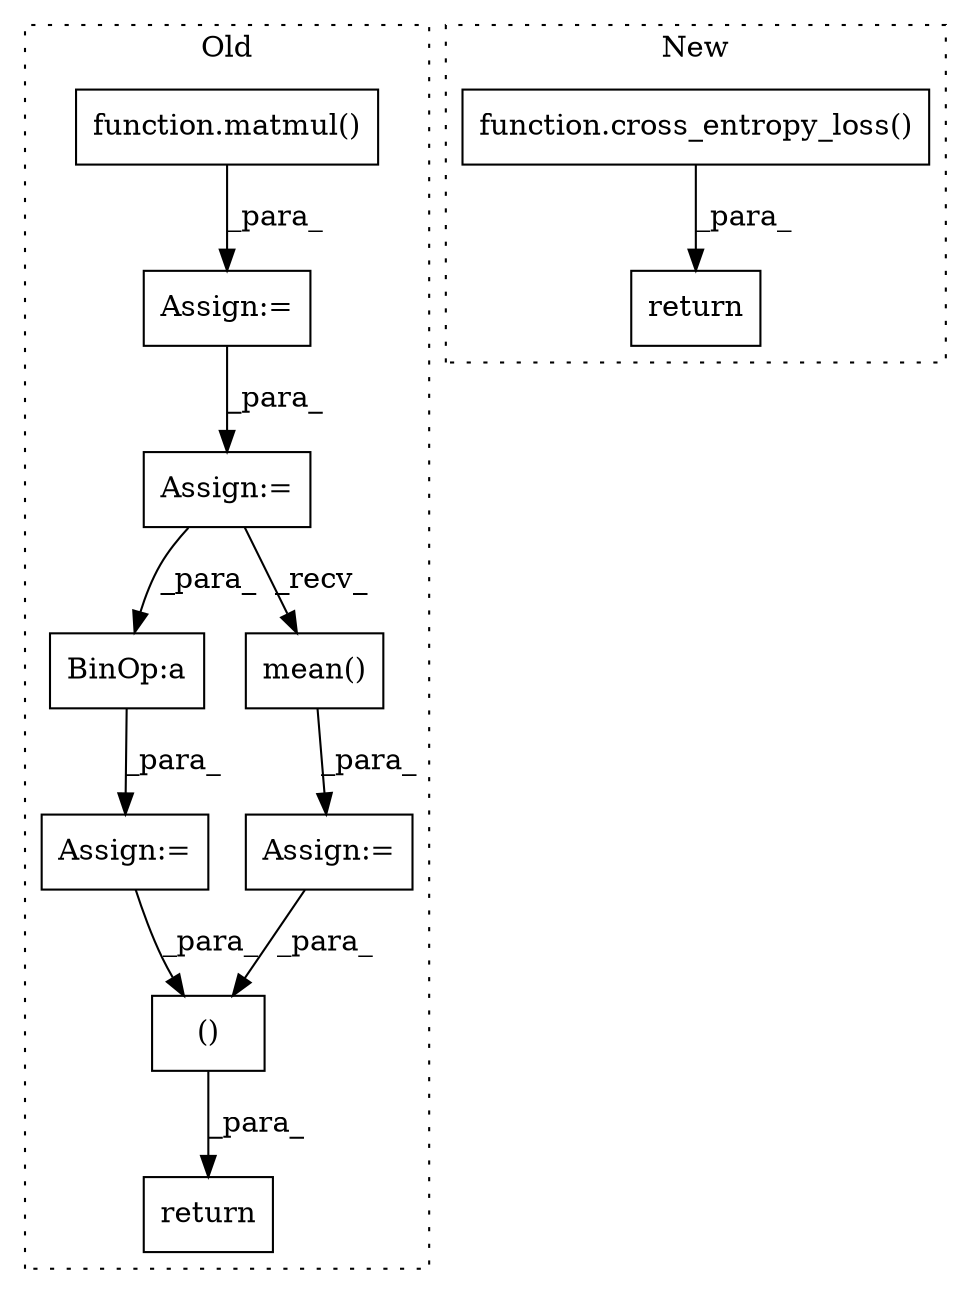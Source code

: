 digraph G {
subgraph cluster0 {
1 [label="()" a="54" s="19129" l="36" shape="box"];
3 [label="BinOp:a" a="82" s="19040" l="3" shape="box"];
4 [label="function.matmul()" a="75" s="18861,18876" l="7,1" shape="box"];
5 [label="Assign:=" a="68" s="18885" l="3" shape="box"];
6 [label="Assign:=" a="68" s="18919" l="3" shape="box"];
7 [label="Assign:=" a="68" s="18964" l="3" shape="box"];
8 [label="Assign:=" a="68" s="19026" l="3" shape="box"];
9 [label="return" a="93" s="19087" l="7" shape="box"];
11 [label="mean()" a="75" s="18967" l="50" shape="box"];
label = "Old";
style="dotted";
}
subgraph cluster1 {
2 [label="function.cross_entropy_loss()" a="75" s="18843,18875" l="19,1" shape="box"];
10 [label="return" a="93" s="18836" l="7" shape="box"];
label = "New";
style="dotted";
}
1 -> 9 [label="_para_"];
2 -> 10 [label="_para_"];
3 -> 8 [label="_para_"];
4 -> 5 [label="_para_"];
5 -> 6 [label="_para_"];
6 -> 11 [label="_recv_"];
6 -> 3 [label="_para_"];
7 -> 1 [label="_para_"];
8 -> 1 [label="_para_"];
11 -> 7 [label="_para_"];
}